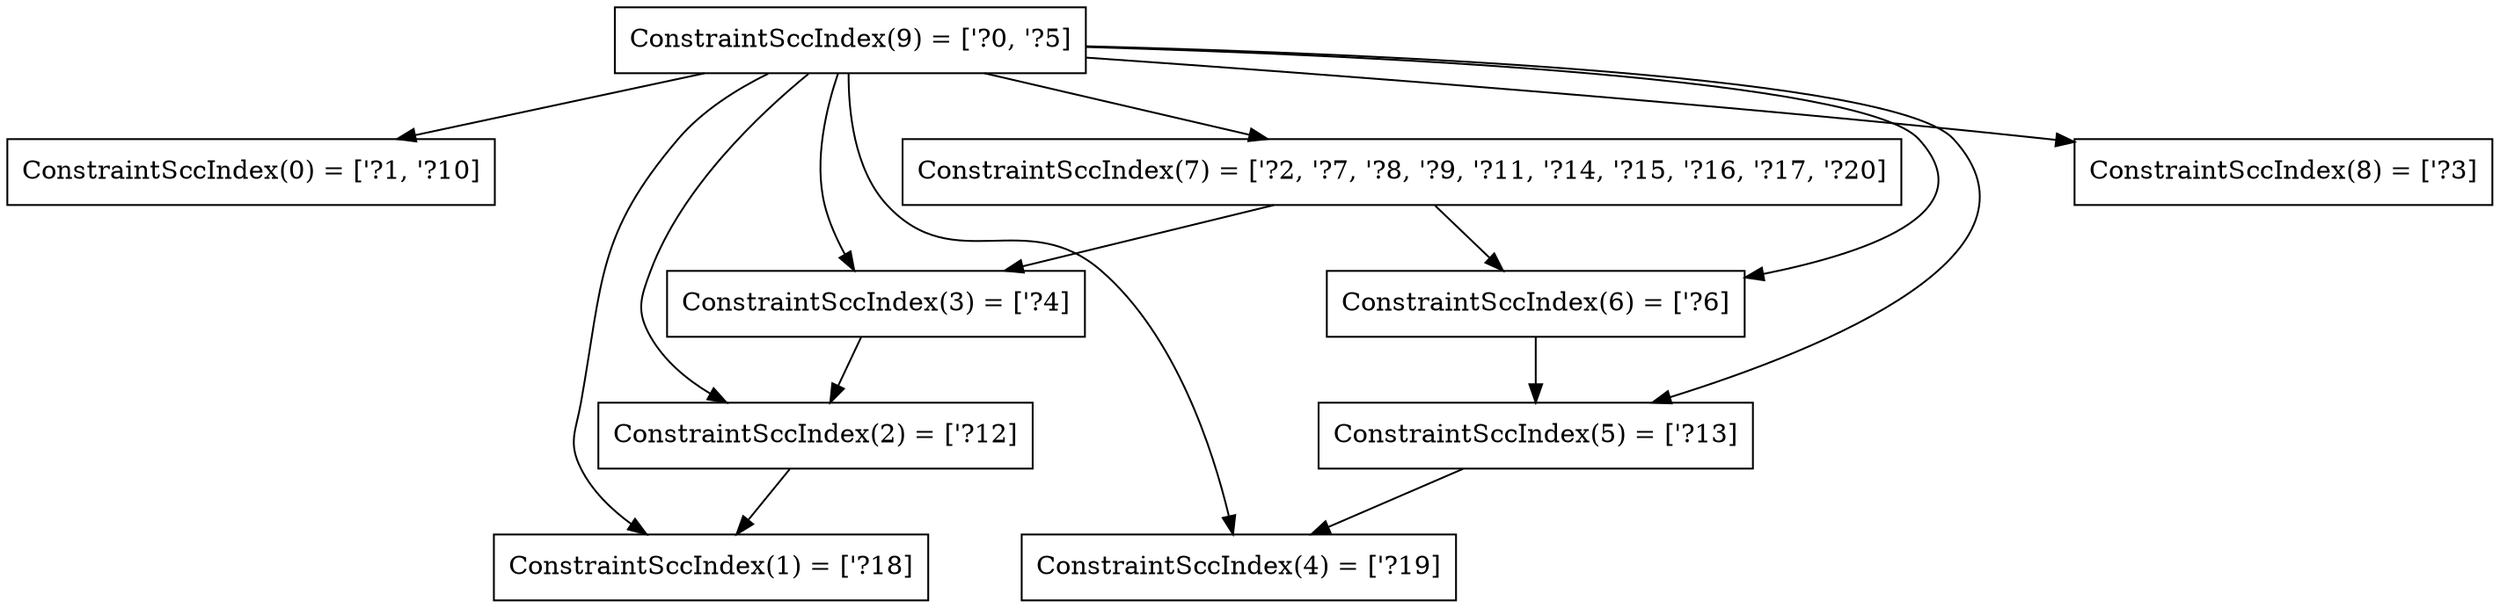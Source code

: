 digraph RegionInferenceContext {
    r0[label="ConstraintSccIndex(0) = [\'?1, \'?10]"][shape="box"];
    r1[label="ConstraintSccIndex(1) = [\'?18]"][shape="box"];
    r2[label="ConstraintSccIndex(2) = [\'?12]"][shape="box"];
    r3[label="ConstraintSccIndex(3) = [\'?4]"][shape="box"];
    r4[label="ConstraintSccIndex(4) = [\'?19]"][shape="box"];
    r5[label="ConstraintSccIndex(5) = [\'?13]"][shape="box"];
    r6[label="ConstraintSccIndex(6) = [\'?6]"][shape="box"];
    r7[label="ConstraintSccIndex(7) = [\'?2, \'?7, \'?8, \'?9, \'?11, \'?14, \'?15, \'?16, \'?17, \'?20]"][shape="box"];
    r8[label="ConstraintSccIndex(8) = [\'?3]"][shape="box"];
    r9[label="ConstraintSccIndex(9) = [\'?0, \'?5]"][shape="box"];
    r2 -> r1[label=""];
    r3 -> r2[label=""];
    r5 -> r4[label=""];
    r6 -> r5[label=""];
    r7 -> r3[label=""];
    r7 -> r6[label=""];
    r9 -> r0[label=""];
    r9 -> r7[label=""];
    r9 -> r8[label=""];
    r9 -> r3[label=""];
    r9 -> r6[label=""];
    r9 -> r2[label=""];
    r9 -> r5[label=""];
    r9 -> r1[label=""];
    r9 -> r4[label=""];
}
